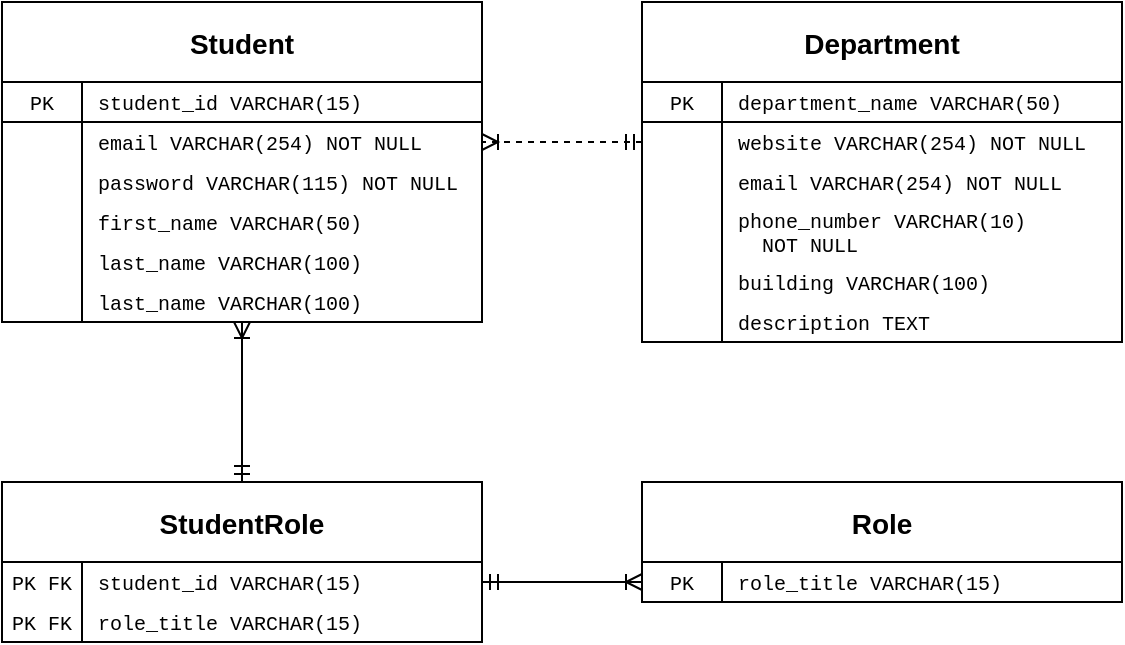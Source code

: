 <mxfile version="24.7.17">
  <diagram id="R2lEEEUBdFMjLlhIrx00" name="UML">
    <mxGraphModel dx="801" dy="519" grid="1" gridSize="10" guides="1" tooltips="1" connect="1" arrows="1" fold="1" page="1" pageScale="1" pageWidth="640" pageHeight="400" math="0" shadow="0" extFonts="Permanent Marker^https://fonts.googleapis.com/css?family=Permanent+Marker">
      <root>
        <mxCell id="0" />
        <mxCell id="1" parent="0" />
        <mxCell id="918bhYTfLLuf7zGoPPsO-271" value="Role" style="shape=table;startSize=40;container=1;collapsible=0;childLayout=tableLayout;fixedRows=1;rowLines=0;fontStyle=1;align=center;resizeLast=1;fontSize=14;swimlaneFillColor=none;fontFamily=Helvetica;" parent="1" vertex="1">
          <mxGeometry x="360" y="280" width="240" height="60" as="geometry">
            <mxRectangle x="120" y="120" width="80" height="30" as="alternateBounds" />
          </mxGeometry>
        </mxCell>
        <mxCell id="918bhYTfLLuf7zGoPPsO-272" value="" style="shape=partialRectangle;collapsible=0;dropTarget=0;pointerEvents=0;fillColor=none;points=[[0,0.5],[1,0.5]];portConstraint=eastwest;top=0;left=0;right=0;bottom=1;fontSize=10;fontFamily=Courier New;" parent="918bhYTfLLuf7zGoPPsO-271" vertex="1">
          <mxGeometry y="40" width="240" height="20" as="geometry" />
        </mxCell>
        <mxCell id="918bhYTfLLuf7zGoPPsO-273" value="PK" style="shape=partialRectangle;overflow=hidden;connectable=0;fillColor=none;top=0;left=0;bottom=0;right=0;fontStyle=0;fontSize=10;fontFamily=Courier New;" parent="918bhYTfLLuf7zGoPPsO-272" vertex="1">
          <mxGeometry width="40" height="20" as="geometry">
            <mxRectangle width="40" height="20" as="alternateBounds" />
          </mxGeometry>
        </mxCell>
        <mxCell id="918bhYTfLLuf7zGoPPsO-274" value="role_title VARCHAR(15)" style="shape=partialRectangle;overflow=hidden;connectable=0;fillColor=none;top=0;left=0;bottom=0;right=0;align=left;spacingLeft=6;fontStyle=0;fontSize=10;fontFamily=Courier New;" parent="918bhYTfLLuf7zGoPPsO-272" vertex="1">
          <mxGeometry x="40" width="200" height="20" as="geometry">
            <mxRectangle width="200" height="20" as="alternateBounds" />
          </mxGeometry>
        </mxCell>
        <mxCell id="PI8v7SkOeowznwJ9N4Px-1" value="Student" style="shape=table;startSize=40;container=1;collapsible=0;childLayout=tableLayout;fixedRows=1;rowLines=0;fontStyle=1;align=center;resizeLast=1;fontSize=14;swimlaneFillColor=none;fontFamily=Helvetica;" parent="1" vertex="1">
          <mxGeometry x="40" y="40" width="240" height="160" as="geometry">
            <mxRectangle x="120" y="120" width="80" height="30" as="alternateBounds" />
          </mxGeometry>
        </mxCell>
        <mxCell id="PI8v7SkOeowznwJ9N4Px-2" value="" style="shape=partialRectangle;collapsible=0;dropTarget=0;pointerEvents=0;fillColor=none;points=[[0,0.5],[1,0.5]];portConstraint=eastwest;top=0;left=0;right=0;bottom=1;fontSize=10;fontFamily=Courier New;" parent="PI8v7SkOeowznwJ9N4Px-1" vertex="1">
          <mxGeometry y="40" width="240" height="20" as="geometry" />
        </mxCell>
        <mxCell id="PI8v7SkOeowznwJ9N4Px-3" value="PK" style="shape=partialRectangle;overflow=hidden;connectable=0;fillColor=none;top=0;left=0;bottom=0;right=0;fontStyle=0;fontSize=10;fontFamily=Courier New;" parent="PI8v7SkOeowznwJ9N4Px-2" vertex="1">
          <mxGeometry width="40" height="20" as="geometry">
            <mxRectangle width="40" height="20" as="alternateBounds" />
          </mxGeometry>
        </mxCell>
        <mxCell id="PI8v7SkOeowznwJ9N4Px-4" value="student_id VARCHAR(15)" style="shape=partialRectangle;overflow=hidden;connectable=0;fillColor=none;top=0;left=0;bottom=0;right=0;align=left;spacingLeft=6;fontStyle=0;fontSize=10;fontFamily=Courier New;" parent="PI8v7SkOeowznwJ9N4Px-2" vertex="1">
          <mxGeometry x="40" width="200" height="20" as="geometry">
            <mxRectangle width="200" height="20" as="alternateBounds" />
          </mxGeometry>
        </mxCell>
        <mxCell id="PI8v7SkOeowznwJ9N4Px-5" value="" style="shape=partialRectangle;collapsible=0;dropTarget=0;pointerEvents=0;fillColor=none;points=[[0,0.5],[1,0.5]];portConstraint=eastwest;top=0;left=0;right=0;bottom=0;fontSize=10;fontFamily=Courier New;" parent="PI8v7SkOeowznwJ9N4Px-1" vertex="1">
          <mxGeometry y="60" width="240" height="20" as="geometry" />
        </mxCell>
        <mxCell id="PI8v7SkOeowznwJ9N4Px-6" value="" style="shape=partialRectangle;overflow=hidden;connectable=0;fillColor=none;top=0;left=0;bottom=0;right=0;fontSize=10;fontFamily=Courier New;" parent="PI8v7SkOeowznwJ9N4Px-5" vertex="1">
          <mxGeometry width="40" height="20" as="geometry">
            <mxRectangle width="40" height="20" as="alternateBounds" />
          </mxGeometry>
        </mxCell>
        <mxCell id="PI8v7SkOeowznwJ9N4Px-7" value="email VARCHAR(254) NOT NULL" style="shape=partialRectangle;overflow=hidden;connectable=0;fillColor=none;top=0;left=0;bottom=0;right=0;align=left;spacingLeft=6;fontSize=10;fontStyle=0;fontFamily=Courier New;" parent="PI8v7SkOeowznwJ9N4Px-5" vertex="1">
          <mxGeometry x="40" width="200" height="20" as="geometry">
            <mxRectangle width="200" height="20" as="alternateBounds" />
          </mxGeometry>
        </mxCell>
        <mxCell id="YIYcVrpJrsvkREEbpxvb-12" value="" style="shape=tableRow;horizontal=0;startSize=0;swimlaneHead=0;swimlaneBody=0;fillColor=none;collapsible=0;dropTarget=0;points=[[0,0.5],[1,0.5]];portConstraint=eastwest;top=0;left=0;right=0;bottom=0;" parent="PI8v7SkOeowznwJ9N4Px-1" vertex="1">
          <mxGeometry y="80" width="240" height="20" as="geometry" />
        </mxCell>
        <mxCell id="YIYcVrpJrsvkREEbpxvb-13" value="" style="shape=partialRectangle;connectable=0;fillColor=none;top=0;left=0;bottom=0;right=0;editable=1;overflow=hidden;" parent="YIYcVrpJrsvkREEbpxvb-12" vertex="1">
          <mxGeometry width="40" height="20" as="geometry">
            <mxRectangle width="40" height="20" as="alternateBounds" />
          </mxGeometry>
        </mxCell>
        <mxCell id="YIYcVrpJrsvkREEbpxvb-14" value="password VARCHAR(115) NOT NULL" style="shape=partialRectangle;connectable=0;fillColor=none;top=0;left=0;bottom=0;right=0;align=left;spacingLeft=6;overflow=hidden;fontSize=10;fontFamily=Courier New;" parent="YIYcVrpJrsvkREEbpxvb-12" vertex="1">
          <mxGeometry x="40" width="200" height="20" as="geometry">
            <mxRectangle width="200" height="20" as="alternateBounds" />
          </mxGeometry>
        </mxCell>
        <mxCell id="YIYcVrpJrsvkREEbpxvb-18" value="" style="shape=tableRow;horizontal=0;startSize=0;swimlaneHead=0;swimlaneBody=0;fillColor=none;collapsible=0;dropTarget=0;points=[[0,0.5],[1,0.5]];portConstraint=eastwest;top=0;left=0;right=0;bottom=0;" parent="PI8v7SkOeowznwJ9N4Px-1" vertex="1">
          <mxGeometry y="100" width="240" height="20" as="geometry" />
        </mxCell>
        <mxCell id="YIYcVrpJrsvkREEbpxvb-19" value="" style="shape=partialRectangle;connectable=0;fillColor=none;top=0;left=0;bottom=0;right=0;editable=1;overflow=hidden;" parent="YIYcVrpJrsvkREEbpxvb-18" vertex="1">
          <mxGeometry width="40" height="20" as="geometry">
            <mxRectangle width="40" height="20" as="alternateBounds" />
          </mxGeometry>
        </mxCell>
        <mxCell id="YIYcVrpJrsvkREEbpxvb-20" value="first_name VARCHAR(50)" style="shape=partialRectangle;connectable=0;fillColor=none;top=0;left=0;bottom=0;right=0;align=left;spacingLeft=6;overflow=hidden;fontSize=10;fontFamily=Courier New;" parent="YIYcVrpJrsvkREEbpxvb-18" vertex="1">
          <mxGeometry x="40" width="200" height="20" as="geometry">
            <mxRectangle width="200" height="20" as="alternateBounds" />
          </mxGeometry>
        </mxCell>
        <mxCell id="YIYcVrpJrsvkREEbpxvb-5" value="" style="shape=tableRow;horizontal=0;startSize=0;swimlaneHead=0;swimlaneBody=0;fillColor=none;collapsible=0;dropTarget=0;points=[[0,0.5],[1,0.5]];portConstraint=eastwest;top=0;left=0;right=0;bottom=0;" parent="PI8v7SkOeowznwJ9N4Px-1" vertex="1">
          <mxGeometry y="120" width="240" height="20" as="geometry" />
        </mxCell>
        <mxCell id="YIYcVrpJrsvkREEbpxvb-6" value="" style="shape=partialRectangle;connectable=0;fillColor=none;top=0;left=0;bottom=0;right=0;editable=1;overflow=hidden;" parent="YIYcVrpJrsvkREEbpxvb-5" vertex="1">
          <mxGeometry width="40" height="20" as="geometry">
            <mxRectangle width="40" height="20" as="alternateBounds" />
          </mxGeometry>
        </mxCell>
        <mxCell id="YIYcVrpJrsvkREEbpxvb-7" value="last_name VARCHAR(100)" style="shape=partialRectangle;connectable=0;fillColor=none;top=0;left=0;bottom=0;right=0;align=left;spacingLeft=6;overflow=hidden;fontSize=10;fontFamily=Courier New;" parent="YIYcVrpJrsvkREEbpxvb-5" vertex="1">
          <mxGeometry x="40" width="200" height="20" as="geometry">
            <mxRectangle width="200" height="20" as="alternateBounds" />
          </mxGeometry>
        </mxCell>
        <mxCell id="8rxtPhz_1rS7_iVd1npV-55" value="" style="shape=tableRow;horizontal=0;startSize=0;swimlaneHead=0;swimlaneBody=0;fillColor=none;collapsible=0;dropTarget=0;points=[[0,0.5],[1,0.5]];portConstraint=eastwest;top=0;left=0;right=0;bottom=0;" vertex="1" parent="PI8v7SkOeowznwJ9N4Px-1">
          <mxGeometry y="140" width="240" height="20" as="geometry" />
        </mxCell>
        <mxCell id="8rxtPhz_1rS7_iVd1npV-56" value="" style="shape=partialRectangle;connectable=0;fillColor=none;top=0;left=0;bottom=0;right=0;editable=1;overflow=hidden;" vertex="1" parent="8rxtPhz_1rS7_iVd1npV-55">
          <mxGeometry width="40" height="20" as="geometry">
            <mxRectangle width="40" height="20" as="alternateBounds" />
          </mxGeometry>
        </mxCell>
        <mxCell id="8rxtPhz_1rS7_iVd1npV-57" value="last_name VARCHAR(100)" style="shape=partialRectangle;connectable=0;fillColor=none;top=0;left=0;bottom=0;right=0;align=left;spacingLeft=6;overflow=hidden;fontSize=10;fontFamily=Courier New;" vertex="1" parent="8rxtPhz_1rS7_iVd1npV-55">
          <mxGeometry x="40" width="200" height="20" as="geometry">
            <mxRectangle width="200" height="20" as="alternateBounds" />
          </mxGeometry>
        </mxCell>
        <mxCell id="PI8v7SkOeowznwJ9N4Px-30" value="StudentRole" style="shape=table;startSize=40;container=1;collapsible=0;childLayout=tableLayout;fixedRows=1;rowLines=0;fontStyle=1;align=center;resizeLast=1;fontSize=14;swimlaneFillColor=none;fontFamily=Helvetica;" parent="1" vertex="1">
          <mxGeometry x="40" y="280" width="240" height="80" as="geometry">
            <mxRectangle x="120" y="120" width="80" height="30" as="alternateBounds" />
          </mxGeometry>
        </mxCell>
        <mxCell id="PI8v7SkOeowznwJ9N4Px-31" value="" style="shape=tableRow;horizontal=0;startSize=0;swimlaneHead=0;swimlaneBody=0;fillColor=none;collapsible=0;dropTarget=0;points=[[0,0.5],[1,0.5]];portConstraint=eastwest;top=0;left=0;right=0;bottom=0;" parent="PI8v7SkOeowznwJ9N4Px-30" vertex="1">
          <mxGeometry y="40" width="240" height="20" as="geometry" />
        </mxCell>
        <mxCell id="PI8v7SkOeowznwJ9N4Px-32" value="PK FK" style="shape=partialRectangle;connectable=0;fillColor=none;top=0;left=0;bottom=0;right=0;editable=1;overflow=hidden;fontSize=10;fontFamily=Courier New;" parent="PI8v7SkOeowznwJ9N4Px-31" vertex="1">
          <mxGeometry width="40" height="20" as="geometry">
            <mxRectangle width="40" height="20" as="alternateBounds" />
          </mxGeometry>
        </mxCell>
        <mxCell id="PI8v7SkOeowznwJ9N4Px-33" value="student_id VARCHAR(15)" style="shape=partialRectangle;connectable=0;fillColor=none;top=0;left=0;bottom=0;right=0;align=left;spacingLeft=6;overflow=hidden;fontSize=10;fontFamily=Courier New;" parent="PI8v7SkOeowznwJ9N4Px-31" vertex="1">
          <mxGeometry x="40" width="200" height="20" as="geometry">
            <mxRectangle width="200" height="20" as="alternateBounds" />
          </mxGeometry>
        </mxCell>
        <mxCell id="PI8v7SkOeowznwJ9N4Px-34" value="" style="shape=partialRectangle;collapsible=0;dropTarget=0;pointerEvents=0;fillColor=none;points=[[0,0.5],[1,0.5]];portConstraint=eastwest;top=0;left=0;right=0;bottom=1;fontSize=10;fontFamily=Courier New;" parent="PI8v7SkOeowznwJ9N4Px-30" vertex="1">
          <mxGeometry y="60" width="240" height="20" as="geometry" />
        </mxCell>
        <mxCell id="PI8v7SkOeowznwJ9N4Px-35" value="PK FK" style="shape=partialRectangle;overflow=hidden;connectable=0;fillColor=none;top=0;left=0;bottom=0;right=0;fontStyle=0;fontSize=10;fontFamily=Courier New;" parent="PI8v7SkOeowznwJ9N4Px-34" vertex="1">
          <mxGeometry width="40" height="20" as="geometry">
            <mxRectangle width="40" height="20" as="alternateBounds" />
          </mxGeometry>
        </mxCell>
        <mxCell id="PI8v7SkOeowznwJ9N4Px-36" value="role_title VARCHAR(15)" style="shape=partialRectangle;overflow=hidden;connectable=0;fillColor=none;top=0;left=0;bottom=0;right=0;align=left;spacingLeft=6;fontStyle=0;fontSize=10;fontFamily=Courier New;" parent="PI8v7SkOeowznwJ9N4Px-34" vertex="1">
          <mxGeometry x="40" width="200" height="20" as="geometry">
            <mxRectangle width="200" height="20" as="alternateBounds" />
          </mxGeometry>
        </mxCell>
        <mxCell id="PI8v7SkOeowznwJ9N4Px-37" value="" style="edgeStyle=orthogonalEdgeStyle;fontSize=12;html=1;endArrow=ERoneToMany;startArrow=ERmandOne;rounded=0;exitX=0.5;exitY=0;exitDx=0;exitDy=0;" parent="1" source="PI8v7SkOeowznwJ9N4Px-30" edge="1">
          <mxGeometry width="100" height="100" relative="1" as="geometry">
            <mxPoint x="750" y="250" as="sourcePoint" />
            <mxPoint x="160" y="200" as="targetPoint" />
            <Array as="points" />
          </mxGeometry>
        </mxCell>
        <mxCell id="PI8v7SkOeowznwJ9N4Px-38" value="" style="edgeStyle=orthogonalEdgeStyle;fontSize=12;html=1;endArrow=ERoneToMany;startArrow=ERmandOne;rounded=0;exitX=1;exitY=0.5;exitDx=0;exitDy=0;entryX=0;entryY=0.5;entryDx=0;entryDy=0;" parent="1" source="PI8v7SkOeowznwJ9N4Px-31" target="918bhYTfLLuf7zGoPPsO-272" edge="1">
          <mxGeometry width="100" height="100" relative="1" as="geometry">
            <mxPoint x="100" y="170" as="sourcePoint" />
            <mxPoint x="480" y="330" as="targetPoint" />
            <Array as="points">
              <mxPoint x="310" y="330" />
              <mxPoint x="310" y="330" />
            </Array>
          </mxGeometry>
        </mxCell>
        <mxCell id="8rxtPhz_1rS7_iVd1npV-34" value="Department" style="shape=table;startSize=40;container=1;collapsible=0;childLayout=tableLayout;fixedRows=1;rowLines=0;fontStyle=1;align=center;resizeLast=1;fontSize=14;swimlaneFillColor=none;fontFamily=Helvetica;" vertex="1" parent="1">
          <mxGeometry x="360" y="40" width="240" height="170.0" as="geometry">
            <mxRectangle x="120" y="120" width="80" height="30" as="alternateBounds" />
          </mxGeometry>
        </mxCell>
        <mxCell id="8rxtPhz_1rS7_iVd1npV-35" value="" style="shape=partialRectangle;collapsible=0;dropTarget=0;pointerEvents=0;fillColor=none;points=[[0,0.5],[1,0.5]];portConstraint=eastwest;top=0;left=0;right=0;bottom=1;fontSize=10;fontFamily=Courier New;" vertex="1" parent="8rxtPhz_1rS7_iVd1npV-34">
          <mxGeometry y="40" width="240" height="20" as="geometry" />
        </mxCell>
        <mxCell id="8rxtPhz_1rS7_iVd1npV-36" value="PK" style="shape=partialRectangle;overflow=hidden;connectable=0;fillColor=none;top=0;left=0;bottom=0;right=0;fontStyle=0;fontSize=10;fontFamily=Courier New;" vertex="1" parent="8rxtPhz_1rS7_iVd1npV-35">
          <mxGeometry width="40" height="20" as="geometry">
            <mxRectangle width="40" height="20" as="alternateBounds" />
          </mxGeometry>
        </mxCell>
        <mxCell id="8rxtPhz_1rS7_iVd1npV-37" value="department_name VARCHAR(50)" style="shape=partialRectangle;overflow=hidden;connectable=0;fillColor=none;top=0;left=0;bottom=0;right=0;align=left;spacingLeft=6;fontStyle=0;fontSize=10;fontFamily=Courier New;" vertex="1" parent="8rxtPhz_1rS7_iVd1npV-35">
          <mxGeometry x="40" width="200" height="20" as="geometry">
            <mxRectangle width="200" height="20" as="alternateBounds" />
          </mxGeometry>
        </mxCell>
        <mxCell id="8rxtPhz_1rS7_iVd1npV-38" value="" style="shape=partialRectangle;collapsible=0;dropTarget=0;pointerEvents=0;fillColor=none;points=[[0,0.5],[1,0.5]];portConstraint=eastwest;top=0;left=0;right=0;bottom=0;fontSize=10;fontFamily=Courier New;" vertex="1" parent="8rxtPhz_1rS7_iVd1npV-34">
          <mxGeometry y="60" width="240" height="20" as="geometry" />
        </mxCell>
        <mxCell id="8rxtPhz_1rS7_iVd1npV-39" value="" style="shape=partialRectangle;overflow=hidden;connectable=0;fillColor=none;top=0;left=0;bottom=0;right=0;fontSize=10;fontFamily=Courier New;" vertex="1" parent="8rxtPhz_1rS7_iVd1npV-38">
          <mxGeometry width="40" height="20" as="geometry">
            <mxRectangle width="40" height="20" as="alternateBounds" />
          </mxGeometry>
        </mxCell>
        <mxCell id="8rxtPhz_1rS7_iVd1npV-40" value="website VARCHAR(254) NOT NULL" style="shape=partialRectangle;overflow=hidden;connectable=0;fillColor=none;top=0;left=0;bottom=0;right=0;align=left;spacingLeft=6;fontSize=10;fontStyle=0;fontFamily=Courier New;" vertex="1" parent="8rxtPhz_1rS7_iVd1npV-38">
          <mxGeometry x="40" width="200" height="20" as="geometry">
            <mxRectangle width="200" height="20" as="alternateBounds" />
          </mxGeometry>
        </mxCell>
        <mxCell id="8rxtPhz_1rS7_iVd1npV-41" value="" style="shape=tableRow;horizontal=0;startSize=0;swimlaneHead=0;swimlaneBody=0;fillColor=none;collapsible=0;dropTarget=0;points=[[0,0.5],[1,0.5]];portConstraint=eastwest;top=0;left=0;right=0;bottom=0;" vertex="1" parent="8rxtPhz_1rS7_iVd1npV-34">
          <mxGeometry y="80" width="240" height="20" as="geometry" />
        </mxCell>
        <mxCell id="8rxtPhz_1rS7_iVd1npV-42" value="" style="shape=partialRectangle;connectable=0;fillColor=none;top=0;left=0;bottom=0;right=0;editable=1;overflow=hidden;" vertex="1" parent="8rxtPhz_1rS7_iVd1npV-41">
          <mxGeometry width="40" height="20" as="geometry">
            <mxRectangle width="40" height="20" as="alternateBounds" />
          </mxGeometry>
        </mxCell>
        <mxCell id="8rxtPhz_1rS7_iVd1npV-43" value="email VARCHAR(254) NOT NULL" style="shape=partialRectangle;connectable=0;fillColor=none;top=0;left=0;bottom=0;right=0;align=left;spacingLeft=6;overflow=hidden;fontSize=10;fontFamily=Courier New;" vertex="1" parent="8rxtPhz_1rS7_iVd1npV-41">
          <mxGeometry x="40" width="200" height="20" as="geometry">
            <mxRectangle width="200" height="20" as="alternateBounds" />
          </mxGeometry>
        </mxCell>
        <mxCell id="8rxtPhz_1rS7_iVd1npV-44" value="" style="shape=tableRow;horizontal=0;startSize=0;swimlaneHead=0;swimlaneBody=0;fillColor=none;collapsible=0;dropTarget=0;points=[[0,0.5],[1,0.5]];portConstraint=eastwest;top=0;left=0;right=0;bottom=0;" vertex="1" parent="8rxtPhz_1rS7_iVd1npV-34">
          <mxGeometry y="100" width="240" height="30" as="geometry" />
        </mxCell>
        <mxCell id="8rxtPhz_1rS7_iVd1npV-45" value="" style="shape=partialRectangle;connectable=0;fillColor=none;top=0;left=0;bottom=0;right=0;editable=1;overflow=hidden;" vertex="1" parent="8rxtPhz_1rS7_iVd1npV-44">
          <mxGeometry width="40" height="30" as="geometry">
            <mxRectangle width="40" height="30" as="alternateBounds" />
          </mxGeometry>
        </mxCell>
        <mxCell id="8rxtPhz_1rS7_iVd1npV-46" value="phone_number VARCHAR(10)&#xa;  NOT NULL" style="shape=partialRectangle;connectable=0;fillColor=none;top=0;left=0;bottom=0;right=0;align=left;spacingLeft=6;overflow=hidden;fontSize=10;fontFamily=Courier New;" vertex="1" parent="8rxtPhz_1rS7_iVd1npV-44">
          <mxGeometry x="40" width="200" height="30" as="geometry">
            <mxRectangle width="200" height="30" as="alternateBounds" />
          </mxGeometry>
        </mxCell>
        <mxCell id="8rxtPhz_1rS7_iVd1npV-47" value="" style="shape=tableRow;horizontal=0;startSize=0;swimlaneHead=0;swimlaneBody=0;fillColor=none;collapsible=0;dropTarget=0;points=[[0,0.5],[1,0.5]];portConstraint=eastwest;top=0;left=0;right=0;bottom=0;" vertex="1" parent="8rxtPhz_1rS7_iVd1npV-34">
          <mxGeometry y="130" width="240" height="20" as="geometry" />
        </mxCell>
        <mxCell id="8rxtPhz_1rS7_iVd1npV-48" value="" style="shape=partialRectangle;connectable=0;fillColor=none;top=0;left=0;bottom=0;right=0;editable=1;overflow=hidden;" vertex="1" parent="8rxtPhz_1rS7_iVd1npV-47">
          <mxGeometry width="40" height="20" as="geometry">
            <mxRectangle width="40" height="20" as="alternateBounds" />
          </mxGeometry>
        </mxCell>
        <mxCell id="8rxtPhz_1rS7_iVd1npV-49" value="building VARCHAR(100)" style="shape=partialRectangle;connectable=0;fillColor=none;top=0;left=0;bottom=0;right=0;align=left;spacingLeft=6;overflow=hidden;fontSize=10;fontFamily=Courier New;" vertex="1" parent="8rxtPhz_1rS7_iVd1npV-47">
          <mxGeometry x="40" width="200" height="20" as="geometry">
            <mxRectangle width="200" height="20" as="alternateBounds" />
          </mxGeometry>
        </mxCell>
        <mxCell id="8rxtPhz_1rS7_iVd1npV-51" value="" style="shape=tableRow;horizontal=0;startSize=0;swimlaneHead=0;swimlaneBody=0;fillColor=none;collapsible=0;dropTarget=0;points=[[0,0.5],[1,0.5]];portConstraint=eastwest;top=0;left=0;right=0;bottom=0;" vertex="1" parent="8rxtPhz_1rS7_iVd1npV-34">
          <mxGeometry y="150" width="240" height="20" as="geometry" />
        </mxCell>
        <mxCell id="8rxtPhz_1rS7_iVd1npV-52" value="" style="shape=partialRectangle;connectable=0;fillColor=none;top=0;left=0;bottom=0;right=0;editable=1;overflow=hidden;" vertex="1" parent="8rxtPhz_1rS7_iVd1npV-51">
          <mxGeometry width="40" height="20" as="geometry">
            <mxRectangle width="40" height="20" as="alternateBounds" />
          </mxGeometry>
        </mxCell>
        <mxCell id="8rxtPhz_1rS7_iVd1npV-53" value="description TEXT" style="shape=partialRectangle;connectable=0;fillColor=none;top=0;left=0;bottom=0;right=0;align=left;spacingLeft=6;overflow=hidden;fontSize=10;fontFamily=Courier New;" vertex="1" parent="8rxtPhz_1rS7_iVd1npV-51">
          <mxGeometry x="40" width="200" height="20" as="geometry">
            <mxRectangle width="200" height="20" as="alternateBounds" />
          </mxGeometry>
        </mxCell>
        <mxCell id="8rxtPhz_1rS7_iVd1npV-58" value="" style="edgeStyle=orthogonalEdgeStyle;fontSize=12;html=1;endArrow=ERoneToMany;startArrow=ERmandOne;rounded=0;exitX=0;exitY=0.5;exitDx=0;exitDy=0;entryX=1;entryY=0.5;entryDx=0;entryDy=0;dashed=1;" edge="1" parent="1" source="8rxtPhz_1rS7_iVd1npV-38" target="PI8v7SkOeowznwJ9N4Px-5">
          <mxGeometry width="100" height="100" relative="1" as="geometry">
            <mxPoint x="170" y="290" as="sourcePoint" />
            <mxPoint x="170" y="210" as="targetPoint" />
            <Array as="points" />
          </mxGeometry>
        </mxCell>
      </root>
    </mxGraphModel>
  </diagram>
</mxfile>
